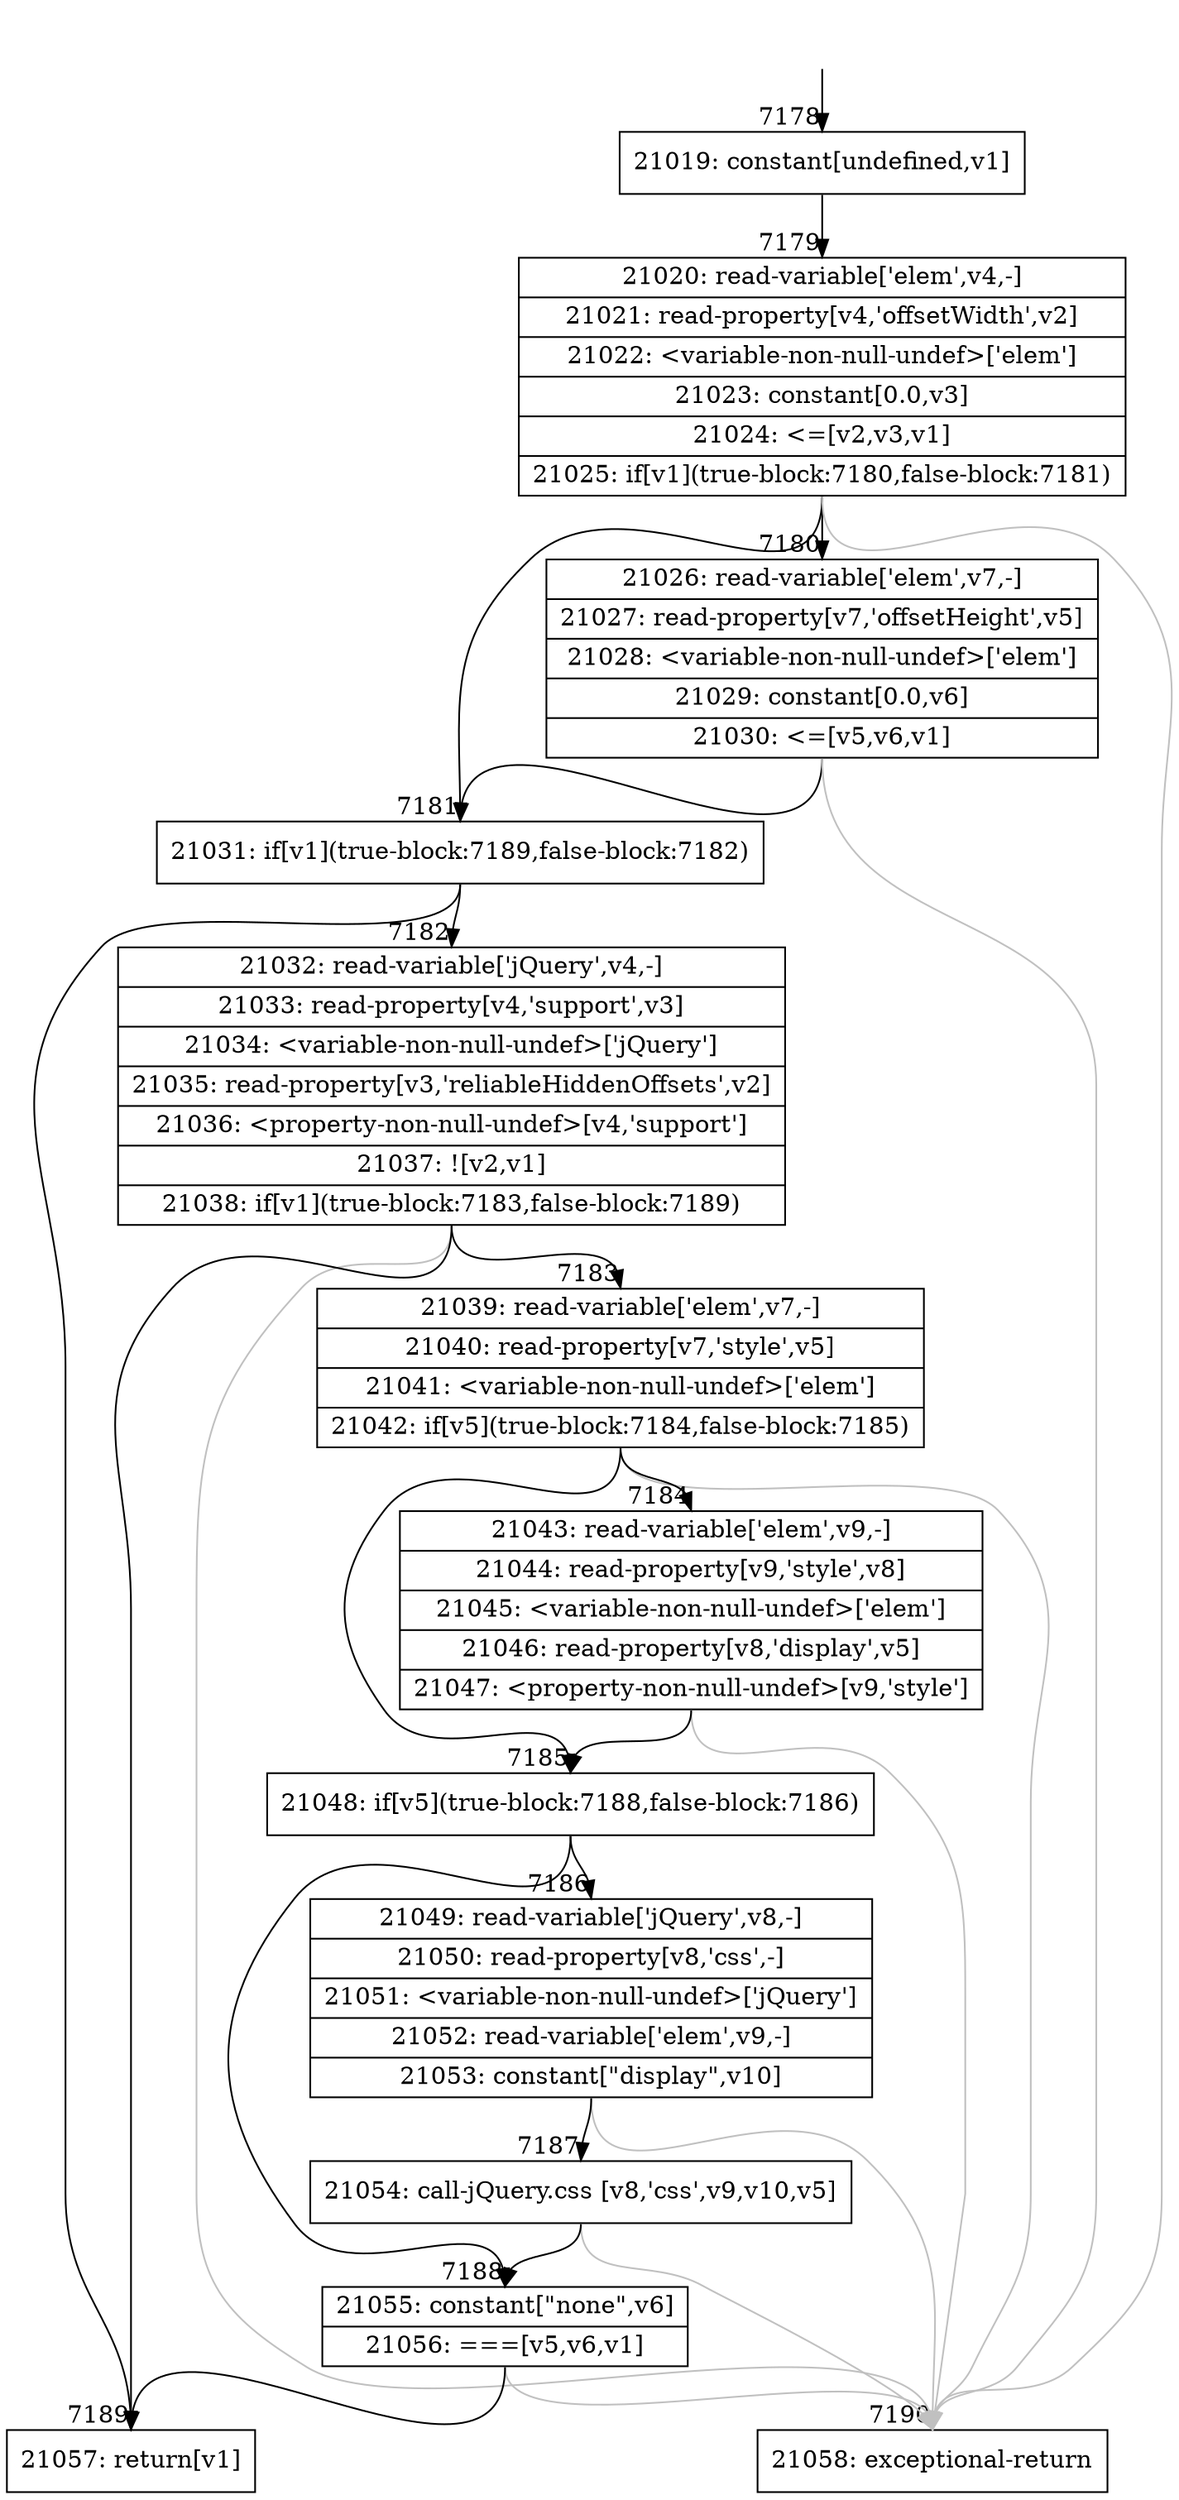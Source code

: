 digraph {
rankdir="TD"
BB_entry449[shape=none,label=""];
BB_entry449 -> BB7178 [tailport=s, headport=n, headlabel="    7178"]
BB7178 [shape=record label="{21019: constant[undefined,v1]}" ] 
BB7178 -> BB7179 [tailport=s, headport=n, headlabel="      7179"]
BB7179 [shape=record label="{21020: read-variable['elem',v4,-]|21021: read-property[v4,'offsetWidth',v2]|21022: \<variable-non-null-undef\>['elem']|21023: constant[0.0,v3]|21024: \<=[v2,v3,v1]|21025: if[v1](true-block:7180,false-block:7181)}" ] 
BB7179 -> BB7181 [tailport=s, headport=n, headlabel="      7181"]
BB7179 -> BB7180 [tailport=s, headport=n, headlabel="      7180"]
BB7179 -> BB7190 [tailport=s, headport=n, color=gray, headlabel="      7190"]
BB7180 [shape=record label="{21026: read-variable['elem',v7,-]|21027: read-property[v7,'offsetHeight',v5]|21028: \<variable-non-null-undef\>['elem']|21029: constant[0.0,v6]|21030: \<=[v5,v6,v1]}" ] 
BB7180 -> BB7181 [tailport=s, headport=n]
BB7180 -> BB7190 [tailport=s, headport=n, color=gray]
BB7181 [shape=record label="{21031: if[v1](true-block:7189,false-block:7182)}" ] 
BB7181 -> BB7189 [tailport=s, headport=n, headlabel="      7189"]
BB7181 -> BB7182 [tailport=s, headport=n, headlabel="      7182"]
BB7182 [shape=record label="{21032: read-variable['jQuery',v4,-]|21033: read-property[v4,'support',v3]|21034: \<variable-non-null-undef\>['jQuery']|21035: read-property[v3,'reliableHiddenOffsets',v2]|21036: \<property-non-null-undef\>[v4,'support']|21037: ![v2,v1]|21038: if[v1](true-block:7183,false-block:7189)}" ] 
BB7182 -> BB7189 [tailport=s, headport=n]
BB7182 -> BB7183 [tailport=s, headport=n, headlabel="      7183"]
BB7182 -> BB7190 [tailport=s, headport=n, color=gray]
BB7183 [shape=record label="{21039: read-variable['elem',v7,-]|21040: read-property[v7,'style',v5]|21041: \<variable-non-null-undef\>['elem']|21042: if[v5](true-block:7184,false-block:7185)}" ] 
BB7183 -> BB7185 [tailport=s, headport=n, headlabel="      7185"]
BB7183 -> BB7184 [tailport=s, headport=n, headlabel="      7184"]
BB7183 -> BB7190 [tailport=s, headport=n, color=gray]
BB7184 [shape=record label="{21043: read-variable['elem',v9,-]|21044: read-property[v9,'style',v8]|21045: \<variable-non-null-undef\>['elem']|21046: read-property[v8,'display',v5]|21047: \<property-non-null-undef\>[v9,'style']}" ] 
BB7184 -> BB7185 [tailport=s, headport=n]
BB7184 -> BB7190 [tailport=s, headport=n, color=gray]
BB7185 [shape=record label="{21048: if[v5](true-block:7188,false-block:7186)}" ] 
BB7185 -> BB7188 [tailport=s, headport=n, headlabel="      7188"]
BB7185 -> BB7186 [tailport=s, headport=n, headlabel="      7186"]
BB7186 [shape=record label="{21049: read-variable['jQuery',v8,-]|21050: read-property[v8,'css',-]|21051: \<variable-non-null-undef\>['jQuery']|21052: read-variable['elem',v9,-]|21053: constant[\"display\",v10]}" ] 
BB7186 -> BB7187 [tailport=s, headport=n, headlabel="      7187"]
BB7186 -> BB7190 [tailport=s, headport=n, color=gray]
BB7187 [shape=record label="{21054: call-jQuery.css [v8,'css',v9,v10,v5]}" ] 
BB7187 -> BB7188 [tailport=s, headport=n]
BB7187 -> BB7190 [tailport=s, headport=n, color=gray]
BB7188 [shape=record label="{21055: constant[\"none\",v6]|21056: ===[v5,v6,v1]}" ] 
BB7188 -> BB7189 [tailport=s, headport=n]
BB7188 -> BB7190 [tailport=s, headport=n, color=gray]
BB7189 [shape=record label="{21057: return[v1]}" ] 
BB7190 [shape=record label="{21058: exceptional-return}" ] 
}
